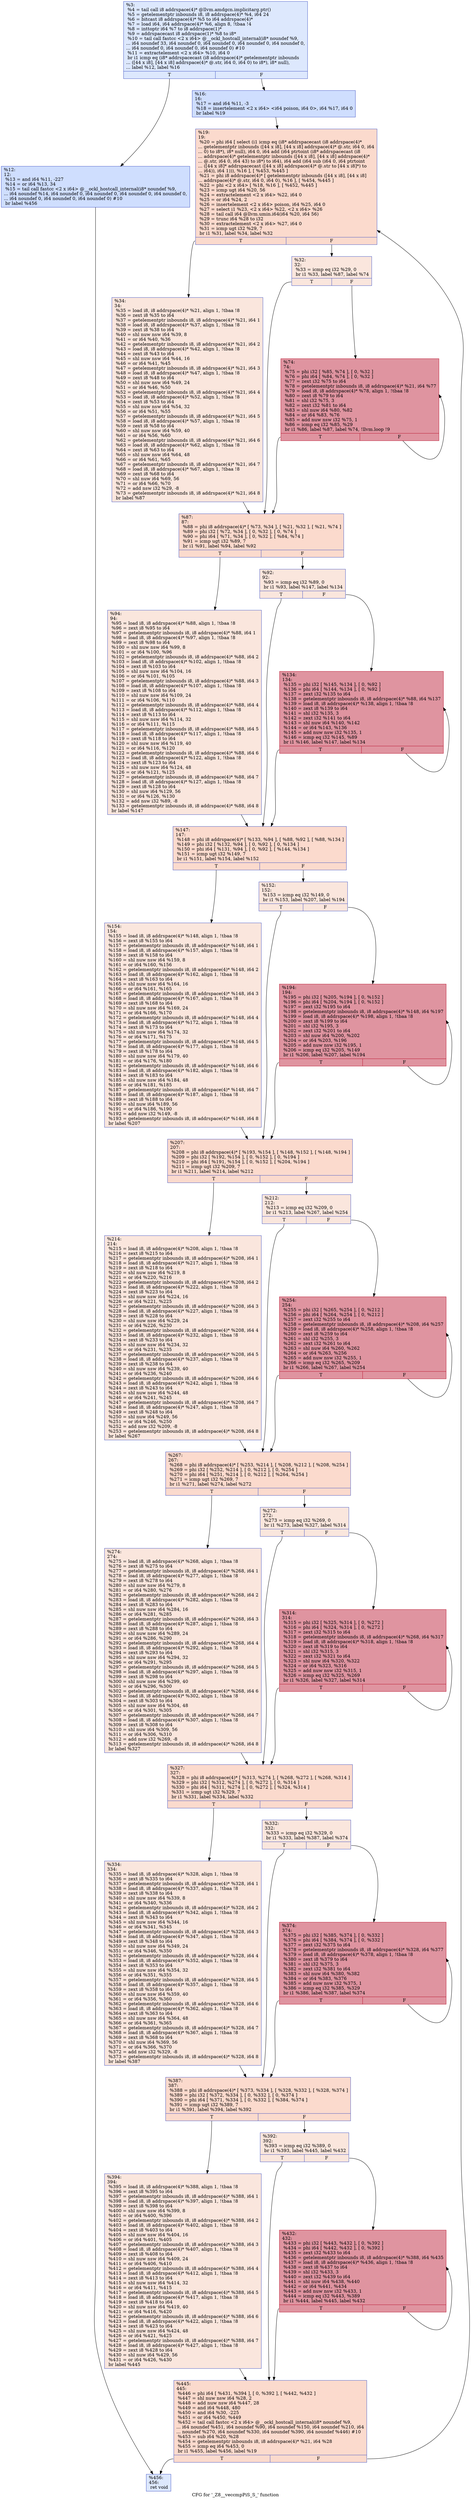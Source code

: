 digraph "CFG for '_Z8__veccmpPiS_S_' function" {
	label="CFG for '_Z8__veccmpPiS_S_' function";

	Node0x4c8f1c0 [shape=record,color="#3d50c3ff", style=filled, fillcolor="#b2ccfb70",label="{%3:\l  %4 = tail call i8 addrspace(4)* @llvm.amdgcn.implicitarg.ptr()\l  %5 = getelementptr inbounds i8, i8 addrspace(4)* %4, i64 24\l  %6 = bitcast i8 addrspace(4)* %5 to i64 addrspace(4)*\l  %7 = load i64, i64 addrspace(4)* %6, align 8, !tbaa !4\l  %8 = inttoptr i64 %7 to i8 addrspace(1)*\l  %9 = addrspacecast i8 addrspace(1)* %8 to i8*\l  %10 = tail call fastcc \<2 x i64\> @__ockl_hostcall_internal(i8* noundef %9,\l... i64 noundef 33, i64 noundef 0, i64 noundef 0, i64 noundef 0, i64 noundef 0,\l... i64 noundef 0, i64 noundef 0, i64 noundef 0) #10\l  %11 = extractelement \<2 x i64\> %10, i64 0\l  br i1 icmp eq (i8* addrspacecast (i8 addrspace(4)* getelementptr inbounds\l... ([44 x i8], [44 x i8] addrspace(4)* @.str, i64 0, i64 0) to i8*), i8* null),\l... label %12, label %16\l|{<s0>T|<s1>F}}"];
	Node0x4c8f1c0:s0 -> Node0x4c910b0;
	Node0x4c8f1c0:s1 -> Node0x4c91aa0;
	Node0x4c910b0 [shape=record,color="#3d50c3ff", style=filled, fillcolor="#93b5fe70",label="{%12:\l12:                                               \l  %13 = and i64 %11, -227\l  %14 = or i64 %13, 34\l  %15 = tail call fastcc \<2 x i64\> @__ockl_hostcall_internal(i8* noundef %9,\l... i64 noundef %14, i64 noundef 0, i64 noundef 0, i64 noundef 0, i64 noundef 0,\l... i64 noundef 0, i64 noundef 0, i64 noundef 0) #10\l  br label %456\l}"];
	Node0x4c910b0 -> Node0x4c91d80;
	Node0x4c91aa0 [shape=record,color="#3d50c3ff", style=filled, fillcolor="#93b5fe70",label="{%16:\l16:                                               \l  %17 = and i64 %11, -3\l  %18 = insertelement \<2 x i64\> \<i64 poison, i64 0\>, i64 %17, i64 0\l  br label %19\l}"];
	Node0x4c91aa0 -> Node0x4c92910;
	Node0x4c92910 [shape=record,color="#3d50c3ff", style=filled, fillcolor="#f7ac8e70",label="{%19:\l19:                                               \l  %20 = phi i64 [ select (i1 icmp eq (i8* addrspacecast (i8 addrspace(4)*\l... getelementptr inbounds ([44 x i8], [44 x i8] addrspace(4)* @.str, i64 0, i64\l... 0) to i8*), i8* null), i64 0, i64 add (i64 ptrtoint (i8* addrspacecast (i8\l... addrspace(4)* getelementptr inbounds ([44 x i8], [44 x i8] addrspace(4)*\l... @.str, i64 0, i64 43) to i8*) to i64), i64 add (i64 sub (i64 0, i64 ptrtoint\l... ([44 x i8]* addrspacecast ([44 x i8] addrspace(4)* @.str to [44 x i8]*) to\l... i64)), i64 1))), %16 ], [ %453, %445 ]\l  %21 = phi i8 addrspace(4)* [ getelementptr inbounds ([44 x i8], [44 x i8]\l... addrspace(4)* @.str, i64 0, i64 0), %16 ], [ %454, %445 ]\l  %22 = phi \<2 x i64\> [ %18, %16 ], [ %452, %445 ]\l  %23 = icmp ugt i64 %20, 56\l  %24 = extractelement \<2 x i64\> %22, i64 0\l  %25 = or i64 %24, 2\l  %26 = insertelement \<2 x i64\> poison, i64 %25, i64 0\l  %27 = select i1 %23, \<2 x i64\> %22, \<2 x i64\> %26\l  %28 = tail call i64 @llvm.umin.i64(i64 %20, i64 56)\l  %29 = trunc i64 %28 to i32\l  %30 = extractelement \<2 x i64\> %27, i64 0\l  %31 = icmp ugt i32 %29, 7\l  br i1 %31, label %34, label %32\l|{<s0>T|<s1>F}}"];
	Node0x4c92910:s0 -> Node0x4c93880;
	Node0x4c92910:s1 -> Node0x4c93910;
	Node0x4c93910 [shape=record,color="#3d50c3ff", style=filled, fillcolor="#f3c7b170",label="{%32:\l32:                                               \l  %33 = icmp eq i32 %29, 0\l  br i1 %33, label %87, label %74\l|{<s0>T|<s1>F}}"];
	Node0x4c93910:s0 -> Node0x4c92190;
	Node0x4c93910:s1 -> Node0x4c93c60;
	Node0x4c93880 [shape=record,color="#3d50c3ff", style=filled, fillcolor="#f3c7b170",label="{%34:\l34:                                               \l  %35 = load i8, i8 addrspace(4)* %21, align 1, !tbaa !8\l  %36 = zext i8 %35 to i64\l  %37 = getelementptr inbounds i8, i8 addrspace(4)* %21, i64 1\l  %38 = load i8, i8 addrspace(4)* %37, align 1, !tbaa !8\l  %39 = zext i8 %38 to i64\l  %40 = shl nuw nsw i64 %39, 8\l  %41 = or i64 %40, %36\l  %42 = getelementptr inbounds i8, i8 addrspace(4)* %21, i64 2\l  %43 = load i8, i8 addrspace(4)* %42, align 1, !tbaa !8\l  %44 = zext i8 %43 to i64\l  %45 = shl nuw nsw i64 %44, 16\l  %46 = or i64 %41, %45\l  %47 = getelementptr inbounds i8, i8 addrspace(4)* %21, i64 3\l  %48 = load i8, i8 addrspace(4)* %47, align 1, !tbaa !8\l  %49 = zext i8 %48 to i64\l  %50 = shl nuw nsw i64 %49, 24\l  %51 = or i64 %46, %50\l  %52 = getelementptr inbounds i8, i8 addrspace(4)* %21, i64 4\l  %53 = load i8, i8 addrspace(4)* %52, align 1, !tbaa !8\l  %54 = zext i8 %53 to i64\l  %55 = shl nuw nsw i64 %54, 32\l  %56 = or i64 %51, %55\l  %57 = getelementptr inbounds i8, i8 addrspace(4)* %21, i64 5\l  %58 = load i8, i8 addrspace(4)* %57, align 1, !tbaa !8\l  %59 = zext i8 %58 to i64\l  %60 = shl nuw nsw i64 %59, 40\l  %61 = or i64 %56, %60\l  %62 = getelementptr inbounds i8, i8 addrspace(4)* %21, i64 6\l  %63 = load i8, i8 addrspace(4)* %62, align 1, !tbaa !8\l  %64 = zext i8 %63 to i64\l  %65 = shl nuw nsw i64 %64, 48\l  %66 = or i64 %61, %65\l  %67 = getelementptr inbounds i8, i8 addrspace(4)* %21, i64 7\l  %68 = load i8, i8 addrspace(4)* %67, align 1, !tbaa !8\l  %69 = zext i8 %68 to i64\l  %70 = shl nuw i64 %69, 56\l  %71 = or i64 %66, %70\l  %72 = add nsw i32 %29, -8\l  %73 = getelementptr inbounds i8, i8 addrspace(4)* %21, i64 8\l  br label %87\l}"];
	Node0x4c93880 -> Node0x4c92190;
	Node0x4c93c60 [shape=record,color="#b70d28ff", style=filled, fillcolor="#b70d2870",label="{%74:\l74:                                               \l  %75 = phi i32 [ %85, %74 ], [ 0, %32 ]\l  %76 = phi i64 [ %84, %74 ], [ 0, %32 ]\l  %77 = zext i32 %75 to i64\l  %78 = getelementptr inbounds i8, i8 addrspace(4)* %21, i64 %77\l  %79 = load i8, i8 addrspace(4)* %78, align 1, !tbaa !8\l  %80 = zext i8 %79 to i64\l  %81 = shl i32 %75, 3\l  %82 = zext i32 %81 to i64\l  %83 = shl nuw i64 %80, %82\l  %84 = or i64 %83, %76\l  %85 = add nuw nsw i32 %75, 1\l  %86 = icmp eq i32 %85, %29\l  br i1 %86, label %87, label %74, !llvm.loop !9\l|{<s0>T|<s1>F}}"];
	Node0x4c93c60:s0 -> Node0x4c92190;
	Node0x4c93c60:s1 -> Node0x4c93c60;
	Node0x4c92190 [shape=record,color="#3d50c3ff", style=filled, fillcolor="#f7ac8e70",label="{%87:\l87:                                               \l  %88 = phi i8 addrspace(4)* [ %73, %34 ], [ %21, %32 ], [ %21, %74 ]\l  %89 = phi i32 [ %72, %34 ], [ 0, %32 ], [ 0, %74 ]\l  %90 = phi i64 [ %71, %34 ], [ 0, %32 ], [ %84, %74 ]\l  %91 = icmp ugt i32 %89, 7\l  br i1 %91, label %94, label %92\l|{<s0>T|<s1>F}}"];
	Node0x4c92190:s0 -> Node0x4c96980;
	Node0x4c92190:s1 -> Node0x4c969d0;
	Node0x4c969d0 [shape=record,color="#3d50c3ff", style=filled, fillcolor="#f3c7b170",label="{%92:\l92:                                               \l  %93 = icmp eq i32 %89, 0\l  br i1 %93, label %147, label %134\l|{<s0>T|<s1>F}}"];
	Node0x4c969d0:s0 -> Node0x4c96ba0;
	Node0x4c969d0:s1 -> Node0x4c96bf0;
	Node0x4c96980 [shape=record,color="#3d50c3ff", style=filled, fillcolor="#f3c7b170",label="{%94:\l94:                                               \l  %95 = load i8, i8 addrspace(4)* %88, align 1, !tbaa !8\l  %96 = zext i8 %95 to i64\l  %97 = getelementptr inbounds i8, i8 addrspace(4)* %88, i64 1\l  %98 = load i8, i8 addrspace(4)* %97, align 1, !tbaa !8\l  %99 = zext i8 %98 to i64\l  %100 = shl nuw nsw i64 %99, 8\l  %101 = or i64 %100, %96\l  %102 = getelementptr inbounds i8, i8 addrspace(4)* %88, i64 2\l  %103 = load i8, i8 addrspace(4)* %102, align 1, !tbaa !8\l  %104 = zext i8 %103 to i64\l  %105 = shl nuw nsw i64 %104, 16\l  %106 = or i64 %101, %105\l  %107 = getelementptr inbounds i8, i8 addrspace(4)* %88, i64 3\l  %108 = load i8, i8 addrspace(4)* %107, align 1, !tbaa !8\l  %109 = zext i8 %108 to i64\l  %110 = shl nuw nsw i64 %109, 24\l  %111 = or i64 %106, %110\l  %112 = getelementptr inbounds i8, i8 addrspace(4)* %88, i64 4\l  %113 = load i8, i8 addrspace(4)* %112, align 1, !tbaa !8\l  %114 = zext i8 %113 to i64\l  %115 = shl nuw nsw i64 %114, 32\l  %116 = or i64 %111, %115\l  %117 = getelementptr inbounds i8, i8 addrspace(4)* %88, i64 5\l  %118 = load i8, i8 addrspace(4)* %117, align 1, !tbaa !8\l  %119 = zext i8 %118 to i64\l  %120 = shl nuw nsw i64 %119, 40\l  %121 = or i64 %116, %120\l  %122 = getelementptr inbounds i8, i8 addrspace(4)* %88, i64 6\l  %123 = load i8, i8 addrspace(4)* %122, align 1, !tbaa !8\l  %124 = zext i8 %123 to i64\l  %125 = shl nuw nsw i64 %124, 48\l  %126 = or i64 %121, %125\l  %127 = getelementptr inbounds i8, i8 addrspace(4)* %88, i64 7\l  %128 = load i8, i8 addrspace(4)* %127, align 1, !tbaa !8\l  %129 = zext i8 %128 to i64\l  %130 = shl nuw i64 %129, 56\l  %131 = or i64 %126, %130\l  %132 = add nsw i32 %89, -8\l  %133 = getelementptr inbounds i8, i8 addrspace(4)* %88, i64 8\l  br label %147\l}"];
	Node0x4c96980 -> Node0x4c96ba0;
	Node0x4c96bf0 [shape=record,color="#b70d28ff", style=filled, fillcolor="#b70d2870",label="{%134:\l134:                                              \l  %135 = phi i32 [ %145, %134 ], [ 0, %92 ]\l  %136 = phi i64 [ %144, %134 ], [ 0, %92 ]\l  %137 = zext i32 %135 to i64\l  %138 = getelementptr inbounds i8, i8 addrspace(4)* %88, i64 %137\l  %139 = load i8, i8 addrspace(4)* %138, align 1, !tbaa !8\l  %140 = zext i8 %139 to i64\l  %141 = shl i32 %135, 3\l  %142 = zext i32 %141 to i64\l  %143 = shl nuw i64 %140, %142\l  %144 = or i64 %143, %136\l  %145 = add nuw nsw i32 %135, 1\l  %146 = icmp eq i32 %145, %89\l  br i1 %146, label %147, label %134\l|{<s0>T|<s1>F}}"];
	Node0x4c96bf0:s0 -> Node0x4c96ba0;
	Node0x4c96bf0:s1 -> Node0x4c96bf0;
	Node0x4c96ba0 [shape=record,color="#3d50c3ff", style=filled, fillcolor="#f7ac8e70",label="{%147:\l147:                                              \l  %148 = phi i8 addrspace(4)* [ %133, %94 ], [ %88, %92 ], [ %88, %134 ]\l  %149 = phi i32 [ %132, %94 ], [ 0, %92 ], [ 0, %134 ]\l  %150 = phi i64 [ %131, %94 ], [ 0, %92 ], [ %144, %134 ]\l  %151 = icmp ugt i32 %149, 7\l  br i1 %151, label %154, label %152\l|{<s0>T|<s1>F}}"];
	Node0x4c96ba0:s0 -> Node0x4c990b0;
	Node0x4c96ba0:s1 -> Node0x4c99100;
	Node0x4c99100 [shape=record,color="#3d50c3ff", style=filled, fillcolor="#f3c7b170",label="{%152:\l152:                                              \l  %153 = icmp eq i32 %149, 0\l  br i1 %153, label %207, label %194\l|{<s0>T|<s1>F}}"];
	Node0x4c99100:s0 -> Node0x4c99290;
	Node0x4c99100:s1 -> Node0x4c992e0;
	Node0x4c990b0 [shape=record,color="#3d50c3ff", style=filled, fillcolor="#f3c7b170",label="{%154:\l154:                                              \l  %155 = load i8, i8 addrspace(4)* %148, align 1, !tbaa !8\l  %156 = zext i8 %155 to i64\l  %157 = getelementptr inbounds i8, i8 addrspace(4)* %148, i64 1\l  %158 = load i8, i8 addrspace(4)* %157, align 1, !tbaa !8\l  %159 = zext i8 %158 to i64\l  %160 = shl nuw nsw i64 %159, 8\l  %161 = or i64 %160, %156\l  %162 = getelementptr inbounds i8, i8 addrspace(4)* %148, i64 2\l  %163 = load i8, i8 addrspace(4)* %162, align 1, !tbaa !8\l  %164 = zext i8 %163 to i64\l  %165 = shl nuw nsw i64 %164, 16\l  %166 = or i64 %161, %165\l  %167 = getelementptr inbounds i8, i8 addrspace(4)* %148, i64 3\l  %168 = load i8, i8 addrspace(4)* %167, align 1, !tbaa !8\l  %169 = zext i8 %168 to i64\l  %170 = shl nuw nsw i64 %169, 24\l  %171 = or i64 %166, %170\l  %172 = getelementptr inbounds i8, i8 addrspace(4)* %148, i64 4\l  %173 = load i8, i8 addrspace(4)* %172, align 1, !tbaa !8\l  %174 = zext i8 %173 to i64\l  %175 = shl nuw nsw i64 %174, 32\l  %176 = or i64 %171, %175\l  %177 = getelementptr inbounds i8, i8 addrspace(4)* %148, i64 5\l  %178 = load i8, i8 addrspace(4)* %177, align 1, !tbaa !8\l  %179 = zext i8 %178 to i64\l  %180 = shl nuw nsw i64 %179, 40\l  %181 = or i64 %176, %180\l  %182 = getelementptr inbounds i8, i8 addrspace(4)* %148, i64 6\l  %183 = load i8, i8 addrspace(4)* %182, align 1, !tbaa !8\l  %184 = zext i8 %183 to i64\l  %185 = shl nuw nsw i64 %184, 48\l  %186 = or i64 %181, %185\l  %187 = getelementptr inbounds i8, i8 addrspace(4)* %148, i64 7\l  %188 = load i8, i8 addrspace(4)* %187, align 1, !tbaa !8\l  %189 = zext i8 %188 to i64\l  %190 = shl nuw i64 %189, 56\l  %191 = or i64 %186, %190\l  %192 = add nsw i32 %149, -8\l  %193 = getelementptr inbounds i8, i8 addrspace(4)* %148, i64 8\l  br label %207\l}"];
	Node0x4c990b0 -> Node0x4c99290;
	Node0x4c992e0 [shape=record,color="#b70d28ff", style=filled, fillcolor="#b70d2870",label="{%194:\l194:                                              \l  %195 = phi i32 [ %205, %194 ], [ 0, %152 ]\l  %196 = phi i64 [ %204, %194 ], [ 0, %152 ]\l  %197 = zext i32 %195 to i64\l  %198 = getelementptr inbounds i8, i8 addrspace(4)* %148, i64 %197\l  %199 = load i8, i8 addrspace(4)* %198, align 1, !tbaa !8\l  %200 = zext i8 %199 to i64\l  %201 = shl i32 %195, 3\l  %202 = zext i32 %201 to i64\l  %203 = shl nuw i64 %200, %202\l  %204 = or i64 %203, %196\l  %205 = add nuw nsw i32 %195, 1\l  %206 = icmp eq i32 %205, %149\l  br i1 %206, label %207, label %194\l|{<s0>T|<s1>F}}"];
	Node0x4c992e0:s0 -> Node0x4c99290;
	Node0x4c992e0:s1 -> Node0x4c992e0;
	Node0x4c99290 [shape=record,color="#3d50c3ff", style=filled, fillcolor="#f7ac8e70",label="{%207:\l207:                                              \l  %208 = phi i8 addrspace(4)* [ %193, %154 ], [ %148, %152 ], [ %148, %194 ]\l  %209 = phi i32 [ %192, %154 ], [ 0, %152 ], [ 0, %194 ]\l  %210 = phi i64 [ %191, %154 ], [ 0, %152 ], [ %204, %194 ]\l  %211 = icmp ugt i32 %209, 7\l  br i1 %211, label %214, label %212\l|{<s0>T|<s1>F}}"];
	Node0x4c99290:s0 -> Node0x4c9b300;
	Node0x4c99290:s1 -> Node0x4c9b350;
	Node0x4c9b350 [shape=record,color="#3d50c3ff", style=filled, fillcolor="#f3c7b170",label="{%212:\l212:                                              \l  %213 = icmp eq i32 %209, 0\l  br i1 %213, label %267, label %254\l|{<s0>T|<s1>F}}"];
	Node0x4c9b350:s0 -> Node0x4c9b4e0;
	Node0x4c9b350:s1 -> Node0x4c9b530;
	Node0x4c9b300 [shape=record,color="#3d50c3ff", style=filled, fillcolor="#f3c7b170",label="{%214:\l214:                                              \l  %215 = load i8, i8 addrspace(4)* %208, align 1, !tbaa !8\l  %216 = zext i8 %215 to i64\l  %217 = getelementptr inbounds i8, i8 addrspace(4)* %208, i64 1\l  %218 = load i8, i8 addrspace(4)* %217, align 1, !tbaa !8\l  %219 = zext i8 %218 to i64\l  %220 = shl nuw nsw i64 %219, 8\l  %221 = or i64 %220, %216\l  %222 = getelementptr inbounds i8, i8 addrspace(4)* %208, i64 2\l  %223 = load i8, i8 addrspace(4)* %222, align 1, !tbaa !8\l  %224 = zext i8 %223 to i64\l  %225 = shl nuw nsw i64 %224, 16\l  %226 = or i64 %221, %225\l  %227 = getelementptr inbounds i8, i8 addrspace(4)* %208, i64 3\l  %228 = load i8, i8 addrspace(4)* %227, align 1, !tbaa !8\l  %229 = zext i8 %228 to i64\l  %230 = shl nuw nsw i64 %229, 24\l  %231 = or i64 %226, %230\l  %232 = getelementptr inbounds i8, i8 addrspace(4)* %208, i64 4\l  %233 = load i8, i8 addrspace(4)* %232, align 1, !tbaa !8\l  %234 = zext i8 %233 to i64\l  %235 = shl nuw nsw i64 %234, 32\l  %236 = or i64 %231, %235\l  %237 = getelementptr inbounds i8, i8 addrspace(4)* %208, i64 5\l  %238 = load i8, i8 addrspace(4)* %237, align 1, !tbaa !8\l  %239 = zext i8 %238 to i64\l  %240 = shl nuw nsw i64 %239, 40\l  %241 = or i64 %236, %240\l  %242 = getelementptr inbounds i8, i8 addrspace(4)* %208, i64 6\l  %243 = load i8, i8 addrspace(4)* %242, align 1, !tbaa !8\l  %244 = zext i8 %243 to i64\l  %245 = shl nuw nsw i64 %244, 48\l  %246 = or i64 %241, %245\l  %247 = getelementptr inbounds i8, i8 addrspace(4)* %208, i64 7\l  %248 = load i8, i8 addrspace(4)* %247, align 1, !tbaa !8\l  %249 = zext i8 %248 to i64\l  %250 = shl nuw i64 %249, 56\l  %251 = or i64 %246, %250\l  %252 = add nsw i32 %209, -8\l  %253 = getelementptr inbounds i8, i8 addrspace(4)* %208, i64 8\l  br label %267\l}"];
	Node0x4c9b300 -> Node0x4c9b4e0;
	Node0x4c9b530 [shape=record,color="#b70d28ff", style=filled, fillcolor="#b70d2870",label="{%254:\l254:                                              \l  %255 = phi i32 [ %265, %254 ], [ 0, %212 ]\l  %256 = phi i64 [ %264, %254 ], [ 0, %212 ]\l  %257 = zext i32 %255 to i64\l  %258 = getelementptr inbounds i8, i8 addrspace(4)* %208, i64 %257\l  %259 = load i8, i8 addrspace(4)* %258, align 1, !tbaa !8\l  %260 = zext i8 %259 to i64\l  %261 = shl i32 %255, 3\l  %262 = zext i32 %261 to i64\l  %263 = shl nuw i64 %260, %262\l  %264 = or i64 %263, %256\l  %265 = add nuw nsw i32 %255, 1\l  %266 = icmp eq i32 %265, %209\l  br i1 %266, label %267, label %254\l|{<s0>T|<s1>F}}"];
	Node0x4c9b530:s0 -> Node0x4c9b4e0;
	Node0x4c9b530:s1 -> Node0x4c9b530;
	Node0x4c9b4e0 [shape=record,color="#3d50c3ff", style=filled, fillcolor="#f7ac8e70",label="{%267:\l267:                                              \l  %268 = phi i8 addrspace(4)* [ %253, %214 ], [ %208, %212 ], [ %208, %254 ]\l  %269 = phi i32 [ %252, %214 ], [ 0, %212 ], [ 0, %254 ]\l  %270 = phi i64 [ %251, %214 ], [ 0, %212 ], [ %264, %254 ]\l  %271 = icmp ugt i32 %269, 7\l  br i1 %271, label %274, label %272\l|{<s0>T|<s1>F}}"];
	Node0x4c9b4e0:s0 -> Node0x4c9dd90;
	Node0x4c9b4e0:s1 -> Node0x4c9dde0;
	Node0x4c9dde0 [shape=record,color="#3d50c3ff", style=filled, fillcolor="#f3c7b170",label="{%272:\l272:                                              \l  %273 = icmp eq i32 %269, 0\l  br i1 %273, label %327, label %314\l|{<s0>T|<s1>F}}"];
	Node0x4c9dde0:s0 -> Node0x4c9df70;
	Node0x4c9dde0:s1 -> Node0x4c9dfc0;
	Node0x4c9dd90 [shape=record,color="#3d50c3ff", style=filled, fillcolor="#f3c7b170",label="{%274:\l274:                                              \l  %275 = load i8, i8 addrspace(4)* %268, align 1, !tbaa !8\l  %276 = zext i8 %275 to i64\l  %277 = getelementptr inbounds i8, i8 addrspace(4)* %268, i64 1\l  %278 = load i8, i8 addrspace(4)* %277, align 1, !tbaa !8\l  %279 = zext i8 %278 to i64\l  %280 = shl nuw nsw i64 %279, 8\l  %281 = or i64 %280, %276\l  %282 = getelementptr inbounds i8, i8 addrspace(4)* %268, i64 2\l  %283 = load i8, i8 addrspace(4)* %282, align 1, !tbaa !8\l  %284 = zext i8 %283 to i64\l  %285 = shl nuw nsw i64 %284, 16\l  %286 = or i64 %281, %285\l  %287 = getelementptr inbounds i8, i8 addrspace(4)* %268, i64 3\l  %288 = load i8, i8 addrspace(4)* %287, align 1, !tbaa !8\l  %289 = zext i8 %288 to i64\l  %290 = shl nuw nsw i64 %289, 24\l  %291 = or i64 %286, %290\l  %292 = getelementptr inbounds i8, i8 addrspace(4)* %268, i64 4\l  %293 = load i8, i8 addrspace(4)* %292, align 1, !tbaa !8\l  %294 = zext i8 %293 to i64\l  %295 = shl nuw nsw i64 %294, 32\l  %296 = or i64 %291, %295\l  %297 = getelementptr inbounds i8, i8 addrspace(4)* %268, i64 5\l  %298 = load i8, i8 addrspace(4)* %297, align 1, !tbaa !8\l  %299 = zext i8 %298 to i64\l  %300 = shl nuw nsw i64 %299, 40\l  %301 = or i64 %296, %300\l  %302 = getelementptr inbounds i8, i8 addrspace(4)* %268, i64 6\l  %303 = load i8, i8 addrspace(4)* %302, align 1, !tbaa !8\l  %304 = zext i8 %303 to i64\l  %305 = shl nuw nsw i64 %304, 48\l  %306 = or i64 %301, %305\l  %307 = getelementptr inbounds i8, i8 addrspace(4)* %268, i64 7\l  %308 = load i8, i8 addrspace(4)* %307, align 1, !tbaa !8\l  %309 = zext i8 %308 to i64\l  %310 = shl nuw i64 %309, 56\l  %311 = or i64 %306, %310\l  %312 = add nsw i32 %269, -8\l  %313 = getelementptr inbounds i8, i8 addrspace(4)* %268, i64 8\l  br label %327\l}"];
	Node0x4c9dd90 -> Node0x4c9df70;
	Node0x4c9dfc0 [shape=record,color="#b70d28ff", style=filled, fillcolor="#b70d2870",label="{%314:\l314:                                              \l  %315 = phi i32 [ %325, %314 ], [ 0, %272 ]\l  %316 = phi i64 [ %324, %314 ], [ 0, %272 ]\l  %317 = zext i32 %315 to i64\l  %318 = getelementptr inbounds i8, i8 addrspace(4)* %268, i64 %317\l  %319 = load i8, i8 addrspace(4)* %318, align 1, !tbaa !8\l  %320 = zext i8 %319 to i64\l  %321 = shl i32 %315, 3\l  %322 = zext i32 %321 to i64\l  %323 = shl nuw i64 %320, %322\l  %324 = or i64 %323, %316\l  %325 = add nuw nsw i32 %315, 1\l  %326 = icmp eq i32 %325, %269\l  br i1 %326, label %327, label %314\l|{<s0>T|<s1>F}}"];
	Node0x4c9dfc0:s0 -> Node0x4c9df70;
	Node0x4c9dfc0:s1 -> Node0x4c9dfc0;
	Node0x4c9df70 [shape=record,color="#3d50c3ff", style=filled, fillcolor="#f7ac8e70",label="{%327:\l327:                                              \l  %328 = phi i8 addrspace(4)* [ %313, %274 ], [ %268, %272 ], [ %268, %314 ]\l  %329 = phi i32 [ %312, %274 ], [ 0, %272 ], [ 0, %314 ]\l  %330 = phi i64 [ %311, %274 ], [ 0, %272 ], [ %324, %314 ]\l  %331 = icmp ugt i32 %329, 7\l  br i1 %331, label %334, label %332\l|{<s0>T|<s1>F}}"];
	Node0x4c9df70:s0 -> Node0x4c9ffe0;
	Node0x4c9df70:s1 -> Node0x4ca0030;
	Node0x4ca0030 [shape=record,color="#3d50c3ff", style=filled, fillcolor="#f3c7b170",label="{%332:\l332:                                              \l  %333 = icmp eq i32 %329, 0\l  br i1 %333, label %387, label %374\l|{<s0>T|<s1>F}}"];
	Node0x4ca0030:s0 -> Node0x4ca01c0;
	Node0x4ca0030:s1 -> Node0x4ca0210;
	Node0x4c9ffe0 [shape=record,color="#3d50c3ff", style=filled, fillcolor="#f3c7b170",label="{%334:\l334:                                              \l  %335 = load i8, i8 addrspace(4)* %328, align 1, !tbaa !8\l  %336 = zext i8 %335 to i64\l  %337 = getelementptr inbounds i8, i8 addrspace(4)* %328, i64 1\l  %338 = load i8, i8 addrspace(4)* %337, align 1, !tbaa !8\l  %339 = zext i8 %338 to i64\l  %340 = shl nuw nsw i64 %339, 8\l  %341 = or i64 %340, %336\l  %342 = getelementptr inbounds i8, i8 addrspace(4)* %328, i64 2\l  %343 = load i8, i8 addrspace(4)* %342, align 1, !tbaa !8\l  %344 = zext i8 %343 to i64\l  %345 = shl nuw nsw i64 %344, 16\l  %346 = or i64 %341, %345\l  %347 = getelementptr inbounds i8, i8 addrspace(4)* %328, i64 3\l  %348 = load i8, i8 addrspace(4)* %347, align 1, !tbaa !8\l  %349 = zext i8 %348 to i64\l  %350 = shl nuw nsw i64 %349, 24\l  %351 = or i64 %346, %350\l  %352 = getelementptr inbounds i8, i8 addrspace(4)* %328, i64 4\l  %353 = load i8, i8 addrspace(4)* %352, align 1, !tbaa !8\l  %354 = zext i8 %353 to i64\l  %355 = shl nuw nsw i64 %354, 32\l  %356 = or i64 %351, %355\l  %357 = getelementptr inbounds i8, i8 addrspace(4)* %328, i64 5\l  %358 = load i8, i8 addrspace(4)* %357, align 1, !tbaa !8\l  %359 = zext i8 %358 to i64\l  %360 = shl nuw nsw i64 %359, 40\l  %361 = or i64 %356, %360\l  %362 = getelementptr inbounds i8, i8 addrspace(4)* %328, i64 6\l  %363 = load i8, i8 addrspace(4)* %362, align 1, !tbaa !8\l  %364 = zext i8 %363 to i64\l  %365 = shl nuw nsw i64 %364, 48\l  %366 = or i64 %361, %365\l  %367 = getelementptr inbounds i8, i8 addrspace(4)* %328, i64 7\l  %368 = load i8, i8 addrspace(4)* %367, align 1, !tbaa !8\l  %369 = zext i8 %368 to i64\l  %370 = shl nuw i64 %369, 56\l  %371 = or i64 %366, %370\l  %372 = add nsw i32 %329, -8\l  %373 = getelementptr inbounds i8, i8 addrspace(4)* %328, i64 8\l  br label %387\l}"];
	Node0x4c9ffe0 -> Node0x4ca01c0;
	Node0x4ca0210 [shape=record,color="#b70d28ff", style=filled, fillcolor="#b70d2870",label="{%374:\l374:                                              \l  %375 = phi i32 [ %385, %374 ], [ 0, %332 ]\l  %376 = phi i64 [ %384, %374 ], [ 0, %332 ]\l  %377 = zext i32 %375 to i64\l  %378 = getelementptr inbounds i8, i8 addrspace(4)* %328, i64 %377\l  %379 = load i8, i8 addrspace(4)* %378, align 1, !tbaa !8\l  %380 = zext i8 %379 to i64\l  %381 = shl i32 %375, 3\l  %382 = zext i32 %381 to i64\l  %383 = shl nuw i64 %380, %382\l  %384 = or i64 %383, %376\l  %385 = add nuw nsw i32 %375, 1\l  %386 = icmp eq i32 %385, %329\l  br i1 %386, label %387, label %374\l|{<s0>T|<s1>F}}"];
	Node0x4ca0210:s0 -> Node0x4ca01c0;
	Node0x4ca0210:s1 -> Node0x4ca0210;
	Node0x4ca01c0 [shape=record,color="#3d50c3ff", style=filled, fillcolor="#f7ac8e70",label="{%387:\l387:                                              \l  %388 = phi i8 addrspace(4)* [ %373, %334 ], [ %328, %332 ], [ %328, %374 ]\l  %389 = phi i32 [ %372, %334 ], [ 0, %332 ], [ 0, %374 ]\l  %390 = phi i64 [ %371, %334 ], [ 0, %332 ], [ %384, %374 ]\l  %391 = icmp ugt i32 %389, 7\l  br i1 %391, label %394, label %392\l|{<s0>T|<s1>F}}"];
	Node0x4ca01c0:s0 -> Node0x4ca3290;
	Node0x4ca01c0:s1 -> Node0x4ca32e0;
	Node0x4ca32e0 [shape=record,color="#3d50c3ff", style=filled, fillcolor="#f3c7b170",label="{%392:\l392:                                              \l  %393 = icmp eq i32 %389, 0\l  br i1 %393, label %445, label %432\l|{<s0>T|<s1>F}}"];
	Node0x4ca32e0:s0 -> Node0x4c92d80;
	Node0x4ca32e0:s1 -> Node0x4ca3470;
	Node0x4ca3290 [shape=record,color="#3d50c3ff", style=filled, fillcolor="#f3c7b170",label="{%394:\l394:                                              \l  %395 = load i8, i8 addrspace(4)* %388, align 1, !tbaa !8\l  %396 = zext i8 %395 to i64\l  %397 = getelementptr inbounds i8, i8 addrspace(4)* %388, i64 1\l  %398 = load i8, i8 addrspace(4)* %397, align 1, !tbaa !8\l  %399 = zext i8 %398 to i64\l  %400 = shl nuw nsw i64 %399, 8\l  %401 = or i64 %400, %396\l  %402 = getelementptr inbounds i8, i8 addrspace(4)* %388, i64 2\l  %403 = load i8, i8 addrspace(4)* %402, align 1, !tbaa !8\l  %404 = zext i8 %403 to i64\l  %405 = shl nuw nsw i64 %404, 16\l  %406 = or i64 %401, %405\l  %407 = getelementptr inbounds i8, i8 addrspace(4)* %388, i64 3\l  %408 = load i8, i8 addrspace(4)* %407, align 1, !tbaa !8\l  %409 = zext i8 %408 to i64\l  %410 = shl nuw nsw i64 %409, 24\l  %411 = or i64 %406, %410\l  %412 = getelementptr inbounds i8, i8 addrspace(4)* %388, i64 4\l  %413 = load i8, i8 addrspace(4)* %412, align 1, !tbaa !8\l  %414 = zext i8 %413 to i64\l  %415 = shl nuw nsw i64 %414, 32\l  %416 = or i64 %411, %415\l  %417 = getelementptr inbounds i8, i8 addrspace(4)* %388, i64 5\l  %418 = load i8, i8 addrspace(4)* %417, align 1, !tbaa !8\l  %419 = zext i8 %418 to i64\l  %420 = shl nuw nsw i64 %419, 40\l  %421 = or i64 %416, %420\l  %422 = getelementptr inbounds i8, i8 addrspace(4)* %388, i64 6\l  %423 = load i8, i8 addrspace(4)* %422, align 1, !tbaa !8\l  %424 = zext i8 %423 to i64\l  %425 = shl nuw nsw i64 %424, 48\l  %426 = or i64 %421, %425\l  %427 = getelementptr inbounds i8, i8 addrspace(4)* %388, i64 7\l  %428 = load i8, i8 addrspace(4)* %427, align 1, !tbaa !8\l  %429 = zext i8 %428 to i64\l  %430 = shl nuw i64 %429, 56\l  %431 = or i64 %426, %430\l  br label %445\l}"];
	Node0x4ca3290 -> Node0x4c92d80;
	Node0x4ca3470 [shape=record,color="#b70d28ff", style=filled, fillcolor="#b70d2870",label="{%432:\l432:                                              \l  %433 = phi i32 [ %443, %432 ], [ 0, %392 ]\l  %434 = phi i64 [ %442, %432 ], [ 0, %392 ]\l  %435 = zext i32 %433 to i64\l  %436 = getelementptr inbounds i8, i8 addrspace(4)* %388, i64 %435\l  %437 = load i8, i8 addrspace(4)* %436, align 1, !tbaa !8\l  %438 = zext i8 %437 to i64\l  %439 = shl i32 %433, 3\l  %440 = zext i32 %439 to i64\l  %441 = shl nuw i64 %438, %440\l  %442 = or i64 %441, %434\l  %443 = add nuw nsw i32 %433, 1\l  %444 = icmp eq i32 %443, %389\l  br i1 %444, label %445, label %432\l|{<s0>T|<s1>F}}"];
	Node0x4ca3470:s0 -> Node0x4c92d80;
	Node0x4ca3470:s1 -> Node0x4ca3470;
	Node0x4c92d80 [shape=record,color="#3d50c3ff", style=filled, fillcolor="#f7ac8e70",label="{%445:\l445:                                              \l  %446 = phi i64 [ %431, %394 ], [ 0, %392 ], [ %442, %432 ]\l  %447 = shl nuw nsw i64 %28, 2\l  %448 = add nuw nsw i64 %447, 28\l  %449 = and i64 %448, 480\l  %450 = and i64 %30, -225\l  %451 = or i64 %450, %449\l  %452 = tail call fastcc \<2 x i64\> @__ockl_hostcall_internal(i8* noundef %9,\l... i64 noundef %451, i64 noundef %90, i64 noundef %150, i64 noundef %210, i64\l... noundef %270, i64 noundef %330, i64 noundef %390, i64 noundef %446) #10\l  %453 = sub i64 %20, %28\l  %454 = getelementptr inbounds i8, i8 addrspace(4)* %21, i64 %28\l  %455 = icmp eq i64 %453, 0\l  br i1 %455, label %456, label %19\l|{<s0>T|<s1>F}}"];
	Node0x4c92d80:s0 -> Node0x4c91d80;
	Node0x4c92d80:s1 -> Node0x4c92910;
	Node0x4c91d80 [shape=record,color="#3d50c3ff", style=filled, fillcolor="#b2ccfb70",label="{%456:\l456:                                              \l  ret void\l}"];
}
